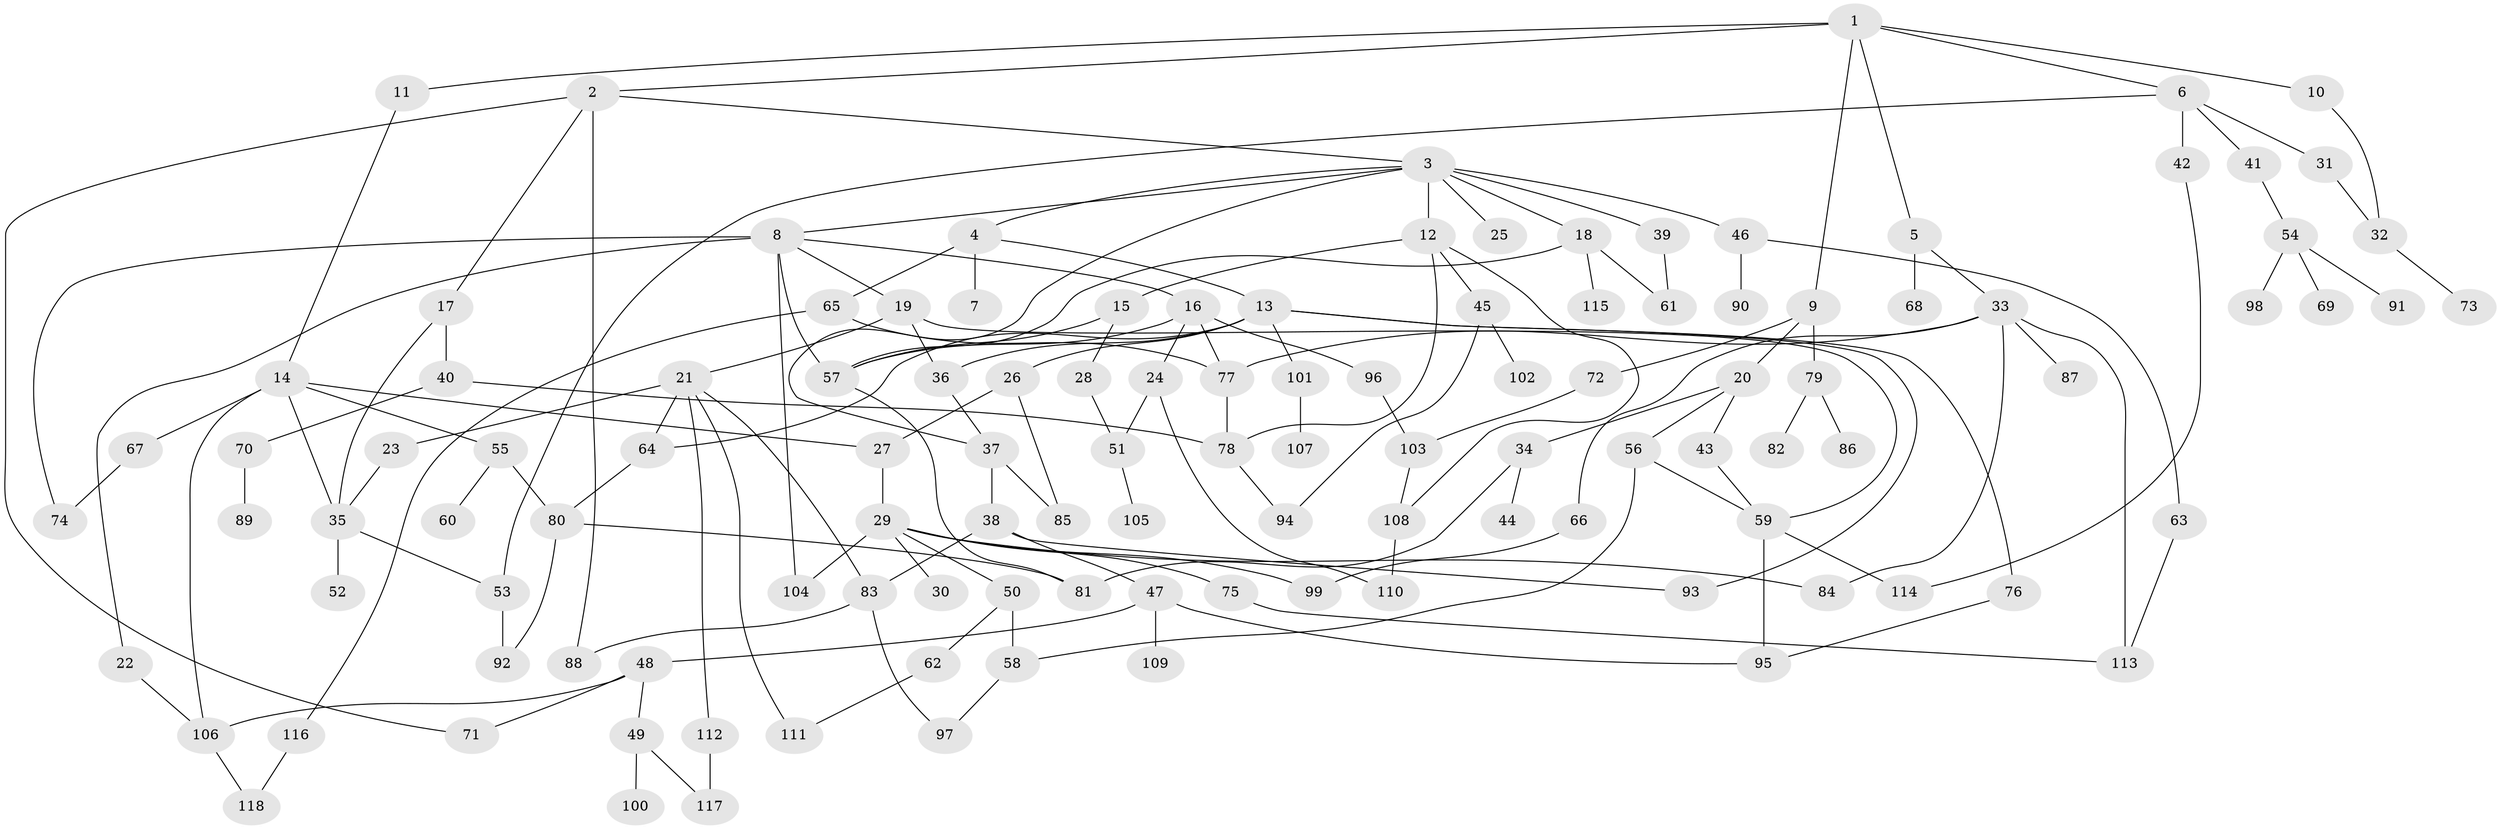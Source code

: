 // coarse degree distribution, {6: 0.1111111111111111, 7: 0.05555555555555555, 3: 0.19444444444444445, 9: 0.027777777777777776, 5: 0.16666666666666666, 8: 0.05555555555555555, 4: 0.05555555555555555, 2: 0.19444444444444445, 10: 0.027777777777777776, 1: 0.1111111111111111}
// Generated by graph-tools (version 1.1) at 2025/49/03/04/25 22:49:08]
// undirected, 118 vertices, 165 edges
graph export_dot {
  node [color=gray90,style=filled];
  1;
  2;
  3;
  4;
  5;
  6;
  7;
  8;
  9;
  10;
  11;
  12;
  13;
  14;
  15;
  16;
  17;
  18;
  19;
  20;
  21;
  22;
  23;
  24;
  25;
  26;
  27;
  28;
  29;
  30;
  31;
  32;
  33;
  34;
  35;
  36;
  37;
  38;
  39;
  40;
  41;
  42;
  43;
  44;
  45;
  46;
  47;
  48;
  49;
  50;
  51;
  52;
  53;
  54;
  55;
  56;
  57;
  58;
  59;
  60;
  61;
  62;
  63;
  64;
  65;
  66;
  67;
  68;
  69;
  70;
  71;
  72;
  73;
  74;
  75;
  76;
  77;
  78;
  79;
  80;
  81;
  82;
  83;
  84;
  85;
  86;
  87;
  88;
  89;
  90;
  91;
  92;
  93;
  94;
  95;
  96;
  97;
  98;
  99;
  100;
  101;
  102;
  103;
  104;
  105;
  106;
  107;
  108;
  109;
  110;
  111;
  112;
  113;
  114;
  115;
  116;
  117;
  118;
  1 -- 2;
  1 -- 5;
  1 -- 6;
  1 -- 9;
  1 -- 10;
  1 -- 11;
  2 -- 3;
  2 -- 17;
  2 -- 88;
  2 -- 71;
  3 -- 4;
  3 -- 8;
  3 -- 12;
  3 -- 18;
  3 -- 25;
  3 -- 39;
  3 -- 46;
  3 -- 37;
  4 -- 7;
  4 -- 13;
  4 -- 65;
  5 -- 33;
  5 -- 68;
  6 -- 31;
  6 -- 41;
  6 -- 42;
  6 -- 53;
  8 -- 16;
  8 -- 19;
  8 -- 22;
  8 -- 57;
  8 -- 104;
  8 -- 74;
  9 -- 20;
  9 -- 72;
  9 -- 79;
  10 -- 32;
  11 -- 14;
  12 -- 15;
  12 -- 45;
  12 -- 78;
  12 -- 108;
  13 -- 26;
  13 -- 36;
  13 -- 76;
  13 -- 101;
  13 -- 64;
  13 -- 93;
  14 -- 35;
  14 -- 55;
  14 -- 67;
  14 -- 27;
  14 -- 106;
  15 -- 28;
  15 -- 57;
  16 -- 24;
  16 -- 96;
  16 -- 77;
  16 -- 57;
  17 -- 40;
  17 -- 35;
  18 -- 115;
  18 -- 57;
  18 -- 61;
  19 -- 21;
  19 -- 36;
  19 -- 59;
  20 -- 34;
  20 -- 43;
  20 -- 56;
  21 -- 23;
  21 -- 64;
  21 -- 83;
  21 -- 112;
  21 -- 111;
  22 -- 106;
  23 -- 35;
  24 -- 110;
  24 -- 51;
  26 -- 27;
  26 -- 85;
  27 -- 29;
  28 -- 51;
  29 -- 30;
  29 -- 50;
  29 -- 75;
  29 -- 99;
  29 -- 84;
  29 -- 104;
  31 -- 32;
  32 -- 73;
  33 -- 66;
  33 -- 84;
  33 -- 87;
  33 -- 77;
  33 -- 113;
  34 -- 44;
  34 -- 81;
  35 -- 52;
  35 -- 53;
  36 -- 37;
  37 -- 38;
  37 -- 85;
  38 -- 47;
  38 -- 93;
  38 -- 83;
  39 -- 61;
  40 -- 70;
  40 -- 78;
  41 -- 54;
  42 -- 114;
  43 -- 59;
  45 -- 94;
  45 -- 102;
  46 -- 63;
  46 -- 90;
  47 -- 48;
  47 -- 109;
  47 -- 95;
  48 -- 49;
  48 -- 71;
  48 -- 106;
  49 -- 100;
  49 -- 117;
  50 -- 58;
  50 -- 62;
  51 -- 105;
  53 -- 92;
  54 -- 69;
  54 -- 91;
  54 -- 98;
  55 -- 60;
  55 -- 80;
  56 -- 59;
  56 -- 58;
  57 -- 81;
  58 -- 97;
  59 -- 114;
  59 -- 95;
  62 -- 111;
  63 -- 113;
  64 -- 80;
  65 -- 77;
  65 -- 116;
  66 -- 99;
  67 -- 74;
  70 -- 89;
  72 -- 103;
  75 -- 113;
  76 -- 95;
  77 -- 78;
  78 -- 94;
  79 -- 82;
  79 -- 86;
  80 -- 92;
  80 -- 81;
  83 -- 88;
  83 -- 97;
  96 -- 103;
  101 -- 107;
  103 -- 108;
  106 -- 118;
  108 -- 110;
  112 -- 117;
  116 -- 118;
}
